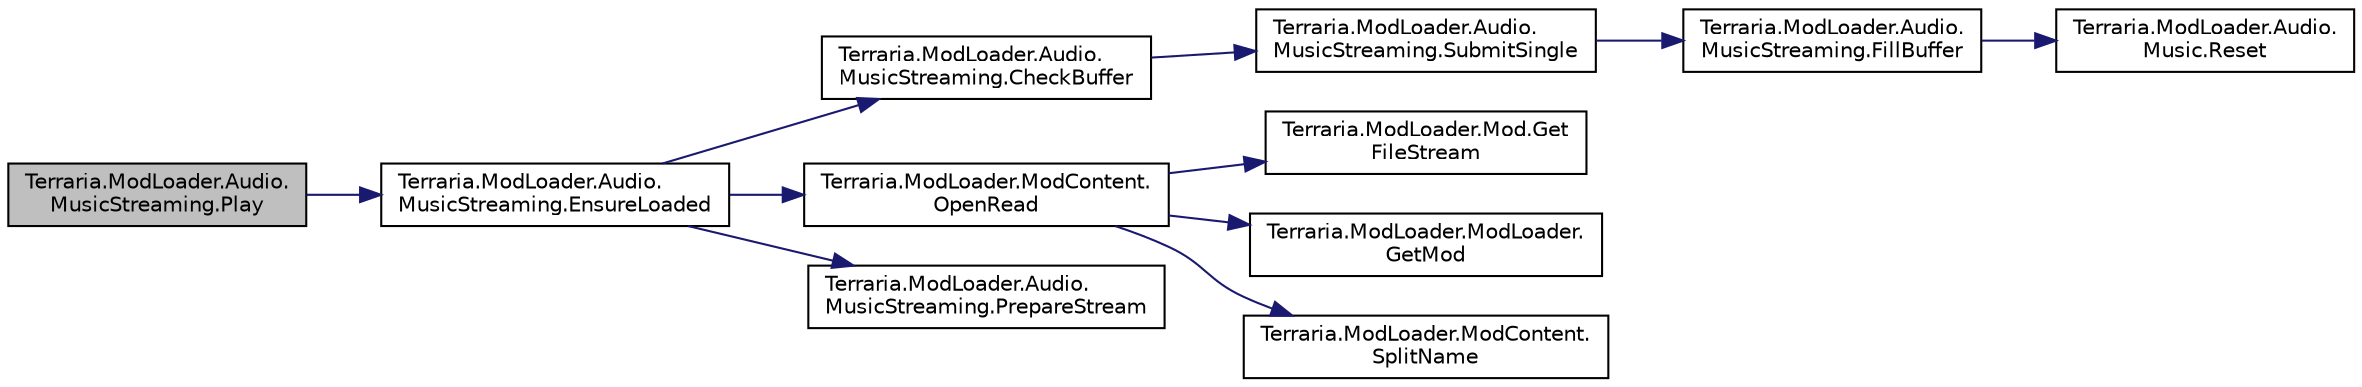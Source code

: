 digraph "Terraria.ModLoader.Audio.MusicStreaming.Play"
{
 // LATEX_PDF_SIZE
  edge [fontname="Helvetica",fontsize="10",labelfontname="Helvetica",labelfontsize="10"];
  node [fontname="Helvetica",fontsize="10",shape=record];
  rankdir="LR";
  Node1 [label="Terraria.ModLoader.Audio.\lMusicStreaming.Play",height=0.2,width=0.4,color="black", fillcolor="grey75", style="filled", fontcolor="black",tooltip=" "];
  Node1 -> Node2 [color="midnightblue",fontsize="10",style="solid",fontname="Helvetica"];
  Node2 [label="Terraria.ModLoader.Audio.\lMusicStreaming.EnsureLoaded",height=0.2,width=0.4,color="black", fillcolor="white", style="filled",URL="$class_terraria_1_1_mod_loader_1_1_audio_1_1_music_streaming.html#ab6f127b36eee38dca1af8bf878be624f",tooltip=" "];
  Node2 -> Node3 [color="midnightblue",fontsize="10",style="solid",fontname="Helvetica"];
  Node3 [label="Terraria.ModLoader.Audio.\lMusicStreaming.CheckBuffer",height=0.2,width=0.4,color="black", fillcolor="white", style="filled",URL="$class_terraria_1_1_mod_loader_1_1_audio_1_1_music_streaming.html#a1c00ff070cdeacc62e2dd0f31d4043b6",tooltip=" "];
  Node3 -> Node4 [color="midnightblue",fontsize="10",style="solid",fontname="Helvetica"];
  Node4 [label="Terraria.ModLoader.Audio.\lMusicStreaming.SubmitSingle",height=0.2,width=0.4,color="black", fillcolor="white", style="filled",URL="$class_terraria_1_1_mod_loader_1_1_audio_1_1_music_streaming.html#a554f84fb2db17462daf034116d251842",tooltip=" "];
  Node4 -> Node5 [color="midnightblue",fontsize="10",style="solid",fontname="Helvetica"];
  Node5 [label="Terraria.ModLoader.Audio.\lMusicStreaming.FillBuffer",height=0.2,width=0.4,color="black", fillcolor="white", style="filled",URL="$class_terraria_1_1_mod_loader_1_1_audio_1_1_music_streaming.html#a1bb36be0a56e31b3164163a04f4ec77f",tooltip=" "];
  Node5 -> Node6 [color="midnightblue",fontsize="10",style="solid",fontname="Helvetica"];
  Node6 [label="Terraria.ModLoader.Audio.\lMusic.Reset",height=0.2,width=0.4,color="black", fillcolor="white", style="filled",URL="$class_terraria_1_1_mod_loader_1_1_audio_1_1_music.html#ac2a4cb1b396c897c720e6a2b93f476a8",tooltip=" "];
  Node2 -> Node7 [color="midnightblue",fontsize="10",style="solid",fontname="Helvetica"];
  Node7 [label="Terraria.ModLoader.ModContent.\lOpenRead",height=0.2,width=0.4,color="black", fillcolor="white", style="filled",URL="$class_terraria_1_1_mod_loader_1_1_mod_content.html#a7d35872c47802050843cea0404e40112",tooltip=" "];
  Node7 -> Node8 [color="midnightblue",fontsize="10",style="solid",fontname="Helvetica"];
  Node8 [label="Terraria.ModLoader.Mod.Get\lFileStream",height=0.2,width=0.4,color="black", fillcolor="white", style="filled",URL="$class_terraria_1_1_mod_loader_1_1_mod.html#ae92eb7108688b169f112c00b66f4d43f",tooltip="Retrieve contents of files within the tmod file"];
  Node7 -> Node9 [color="midnightblue",fontsize="10",style="solid",fontname="Helvetica"];
  Node9 [label="Terraria.ModLoader.ModLoader.\lGetMod",height=0.2,width=0.4,color="black", fillcolor="white", style="filled",URL="$class_terraria_1_1_mod_loader_1_1_mod_loader.html#aed988cac63e90351b6ed0bd72495f3af",tooltip="Gets the instance of the Mod with the specified name."];
  Node7 -> Node10 [color="midnightblue",fontsize="10",style="solid",fontname="Helvetica"];
  Node10 [label="Terraria.ModLoader.ModContent.\lSplitName",height=0.2,width=0.4,color="black", fillcolor="white", style="filled",URL="$class_terraria_1_1_mod_loader_1_1_mod_content.html#a84557c47d63f1cce2545d8903ff3fcfe",tooltip=" "];
  Node2 -> Node11 [color="midnightblue",fontsize="10",style="solid",fontname="Helvetica"];
  Node11 [label="Terraria.ModLoader.Audio.\lMusicStreaming.PrepareStream",height=0.2,width=0.4,color="black", fillcolor="white", style="filled",URL="$class_terraria_1_1_mod_loader_1_1_audio_1_1_music_streaming.html#a53386c40eca6f79703f823a62623c08f",tooltip=" "];
}
